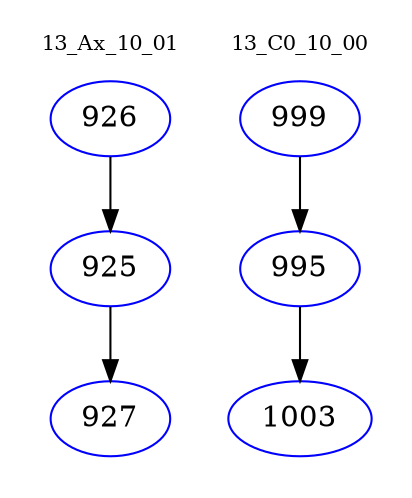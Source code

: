 digraph{
subgraph cluster_0 {
color = white
label = "13_Ax_10_01";
fontsize=10;
T0_926 [label="926", color="blue"]
T0_926 -> T0_925 [color="black"]
T0_925 [label="925", color="blue"]
T0_925 -> T0_927 [color="black"]
T0_927 [label="927", color="blue"]
}
subgraph cluster_1 {
color = white
label = "13_C0_10_00";
fontsize=10;
T1_999 [label="999", color="blue"]
T1_999 -> T1_995 [color="black"]
T1_995 [label="995", color="blue"]
T1_995 -> T1_1003 [color="black"]
T1_1003 [label="1003", color="blue"]
}
}
